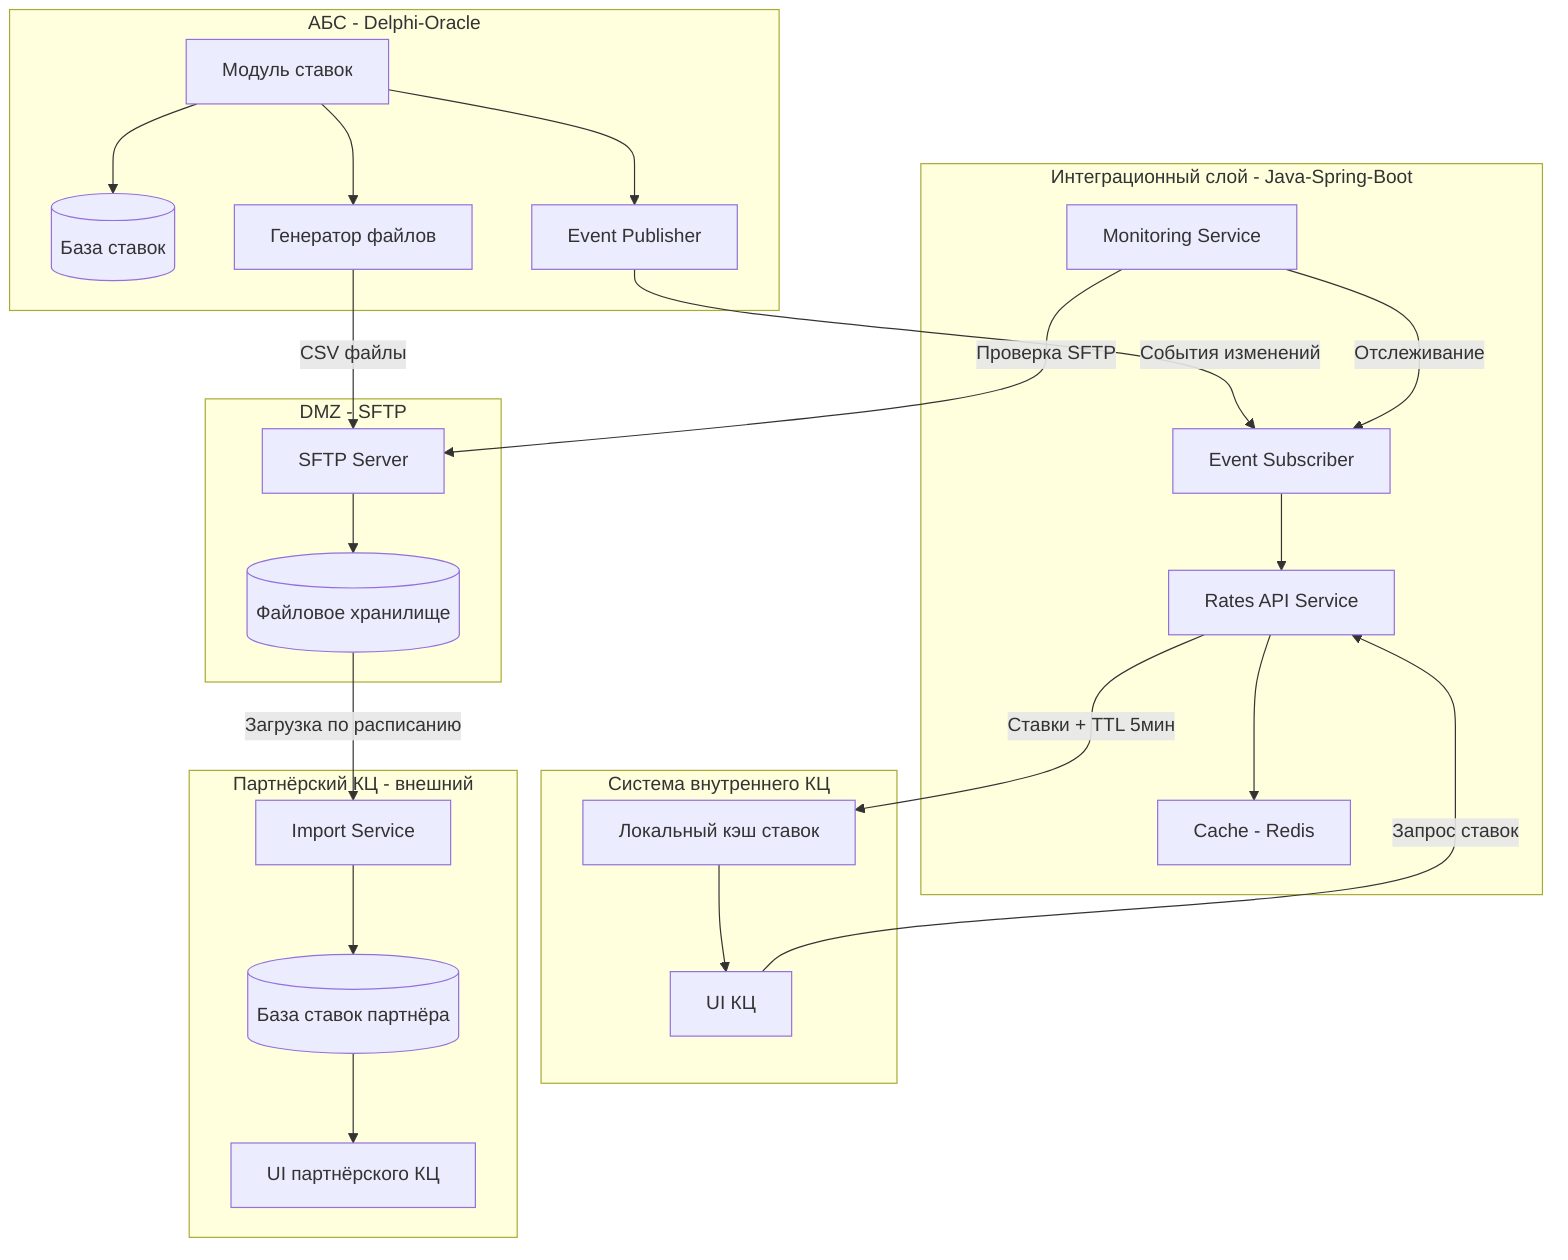 graph TD
  %% C4 Components - Детализация передачи ставок
  subgraph ABS[АБС - Delphi-Oracle]
    RATE_MODULE[Модуль ставок]
    RATE_DB[(База ставок)]
    FILE_GEN[Генератор файлов]
    EVENT_PUB[Event Publisher]
  end

  subgraph INT[Интеграционный слой - Java-Spring-Boot]
    RATE_API[Rates API Service]
    RATE_CACHE[Cache - Redis]
    EVENT_SUB[Event Subscriber]
    MONITOR[Monitoring Service]
  end

  subgraph CC_SYS[Система внутреннего КЦ]
    CC_UI[UI КЦ]
    CC_CACHE[Локальный кэш ставок]
  end

  subgraph SFTP_ZONE[DMZ - SFTP]
    SFTP_SERVER[SFTP Server]
    FILE_STORE[(Файловое хранилище)]
  end

  subgraph PARTNER[Партнёрский КЦ - внешний]
    PARTNER_IMPORT[Import Service]
    PARTNER_DB[(База ставок партнёра)]
    PARTNER_UI[UI партнёрского КЦ]
  end

  %% Потоки данных
  RATE_MODULE --> RATE_DB
  RATE_MODULE --> EVENT_PUB
  RATE_MODULE --> FILE_GEN
  
  EVENT_PUB -->|События изменений| EVENT_SUB
  EVENT_SUB --> RATE_API
  RATE_API --> RATE_CACHE
  
  CC_UI -->|Запрос ставок| RATE_API
  RATE_API -->|Ставки + TTL 5мин| CC_CACHE
  CC_CACHE --> CC_UI
  
  FILE_GEN -->|CSV файлы| SFTP_SERVER
  SFTP_SERVER --> FILE_STORE
  FILE_STORE -->|Загрузка по расписанию| PARTNER_IMPORT
  PARTNER_IMPORT --> PARTNER_DB
  PARTNER_DB --> PARTNER_UI
  
  MONITOR -->|Отслеживание| EVENT_SUB
  MONITOR -->|Проверка SFTP| SFTP_SERVER